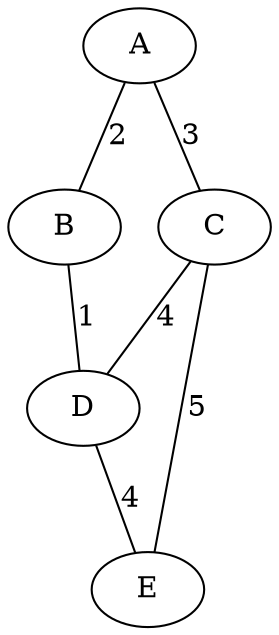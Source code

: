 graph G {
  A -- B [label="2"];
  A -- C [label="3"];
  B -- D [label="1"];
  C -- D [label="4"];
  C -- E [label="5"];
  D -- E [label="4"];
}
